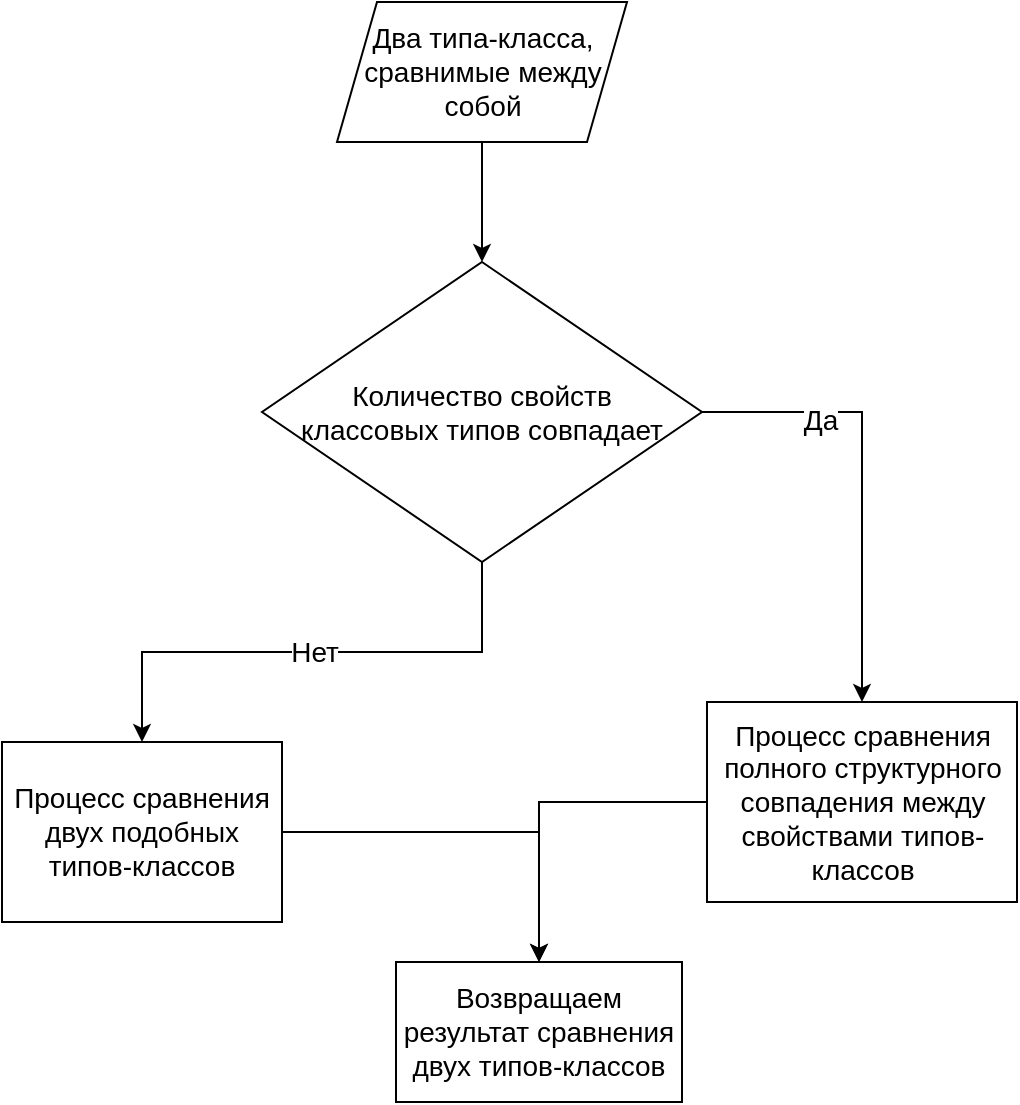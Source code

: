 <mxfile version="24.4.3" type="github">
  <diagram name="Page-1" id="vua8_JgEmYFBtOHSUDKk">
    <mxGraphModel dx="1221" dy="1795" grid="1" gridSize="10" guides="1" tooltips="1" connect="1" arrows="1" fold="1" page="1" pageScale="1" pageWidth="827" pageHeight="1169" math="0" shadow="0">
      <root>
        <mxCell id="0" />
        <mxCell id="1" parent="0" />
        <mxCell id="R-hOA_cTozhtRgZsZmUz-26" style="edgeStyle=orthogonalEdgeStyle;rounded=0;orthogonalLoop=1;jettySize=auto;html=1;fontSize=14;" edge="1" parent="1" source="R-hOA_cTozhtRgZsZmUz-27" target="R-hOA_cTozhtRgZsZmUz-32">
          <mxGeometry relative="1" as="geometry" />
        </mxCell>
        <mxCell id="R-hOA_cTozhtRgZsZmUz-27" value="Два типа-класса, сравнимые между собой" style="shape=parallelogram;perimeter=parallelogramPerimeter;whiteSpace=wrap;html=1;fixedSize=1;fontSize=14;" vertex="1" parent="1">
          <mxGeometry x="807.5" y="-180" width="145" height="70" as="geometry" />
        </mxCell>
        <mxCell id="R-hOA_cTozhtRgZsZmUz-28" style="edgeStyle=orthogonalEdgeStyle;rounded=0;orthogonalLoop=1;jettySize=auto;html=1;entryX=0.5;entryY=0;entryDx=0;entryDy=0;fontSize=14;" edge="1" parent="1" source="R-hOA_cTozhtRgZsZmUz-32" target="R-hOA_cTozhtRgZsZmUz-34">
          <mxGeometry relative="1" as="geometry">
            <mxPoint x="1080" y="175" as="targetPoint" />
          </mxGeometry>
        </mxCell>
        <mxCell id="R-hOA_cTozhtRgZsZmUz-29" value="Да" style="edgeLabel;html=1;align=center;verticalAlign=middle;resizable=0;points=[];fontSize=14;" vertex="1" connectable="0" parent="R-hOA_cTozhtRgZsZmUz-28">
          <mxGeometry x="-0.474" y="-4" relative="1" as="geometry">
            <mxPoint as="offset" />
          </mxGeometry>
        </mxCell>
        <mxCell id="R-hOA_cTozhtRgZsZmUz-30" style="edgeStyle=orthogonalEdgeStyle;rounded=0;orthogonalLoop=1;jettySize=auto;html=1;entryX=0.5;entryY=0;entryDx=0;entryDy=0;fontSize=14;" edge="1" parent="1" source="R-hOA_cTozhtRgZsZmUz-32" target="R-hOA_cTozhtRgZsZmUz-36">
          <mxGeometry relative="1" as="geometry" />
        </mxCell>
        <mxCell id="R-hOA_cTozhtRgZsZmUz-31" value="Нет" style="edgeLabel;html=1;align=center;verticalAlign=middle;resizable=0;points=[];fontSize=14;" vertex="1" connectable="0" parent="R-hOA_cTozhtRgZsZmUz-30">
          <mxGeometry x="-0.006" y="1" relative="1" as="geometry">
            <mxPoint y="-1" as="offset" />
          </mxGeometry>
        </mxCell>
        <mxCell id="R-hOA_cTozhtRgZsZmUz-32" value="&lt;span style=&quot;font-size: 14px;&quot;&gt;Количество свойств классовых типов совпадает&lt;/span&gt;" style="rhombus;whiteSpace=wrap;html=1;spacingLeft=15;spacingRight=15;fontSize=14;" vertex="1" parent="1">
          <mxGeometry x="770" y="-50" width="220" height="150" as="geometry" />
        </mxCell>
        <mxCell id="R-hOA_cTozhtRgZsZmUz-33" style="edgeStyle=orthogonalEdgeStyle;rounded=0;orthogonalLoop=1;jettySize=auto;html=1;fontSize=14;" edge="1" parent="1" source="R-hOA_cTozhtRgZsZmUz-34" target="R-hOA_cTozhtRgZsZmUz-37">
          <mxGeometry relative="1" as="geometry" />
        </mxCell>
        <mxCell id="R-hOA_cTozhtRgZsZmUz-34" value="Процесс сравнения полного структурного совпадения между свойствами типов-классов" style="rounded=0;whiteSpace=wrap;html=1;fontSize=14;" vertex="1" parent="1">
          <mxGeometry x="992.5" y="170" width="155" height="100" as="geometry" />
        </mxCell>
        <mxCell id="R-hOA_cTozhtRgZsZmUz-35" style="edgeStyle=orthogonalEdgeStyle;rounded=0;orthogonalLoop=1;jettySize=auto;html=1;entryX=0.5;entryY=0;entryDx=0;entryDy=0;fontSize=14;" edge="1" parent="1" source="R-hOA_cTozhtRgZsZmUz-36" target="R-hOA_cTozhtRgZsZmUz-37">
          <mxGeometry relative="1" as="geometry" />
        </mxCell>
        <mxCell id="R-hOA_cTozhtRgZsZmUz-36" value="Процесс сравнения двух подобных типов-классов" style="rounded=0;whiteSpace=wrap;html=1;fontSize=14;" vertex="1" parent="1">
          <mxGeometry x="640" y="190" width="140" height="90" as="geometry" />
        </mxCell>
        <mxCell id="R-hOA_cTozhtRgZsZmUz-37" value="Возвращаем результат сравнения двух типов-классов" style="rounded=0;whiteSpace=wrap;html=1;fontSize=14;" vertex="1" parent="1">
          <mxGeometry x="837" y="300" width="143" height="70" as="geometry" />
        </mxCell>
      </root>
    </mxGraphModel>
  </diagram>
</mxfile>
